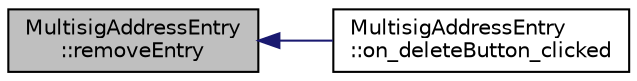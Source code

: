 digraph "MultisigAddressEntry::removeEntry"
{
  edge [fontname="Helvetica",fontsize="10",labelfontname="Helvetica",labelfontsize="10"];
  node [fontname="Helvetica",fontsize="10",shape=record];
  rankdir="LR";
  Node82 [label="MultisigAddressEntry\l::removeEntry",height=0.2,width=0.4,color="black", fillcolor="grey75", style="filled", fontcolor="black"];
  Node82 -> Node83 [dir="back",color="midnightblue",fontsize="10",style="solid",fontname="Helvetica"];
  Node83 [label="MultisigAddressEntry\l::on_deleteButton_clicked",height=0.2,width=0.4,color="black", fillcolor="white", style="filled",URL="$da/d39/class_multisig_address_entry.html#a0f4988f12e0204810cad732e0e3a2ff7"];
}
